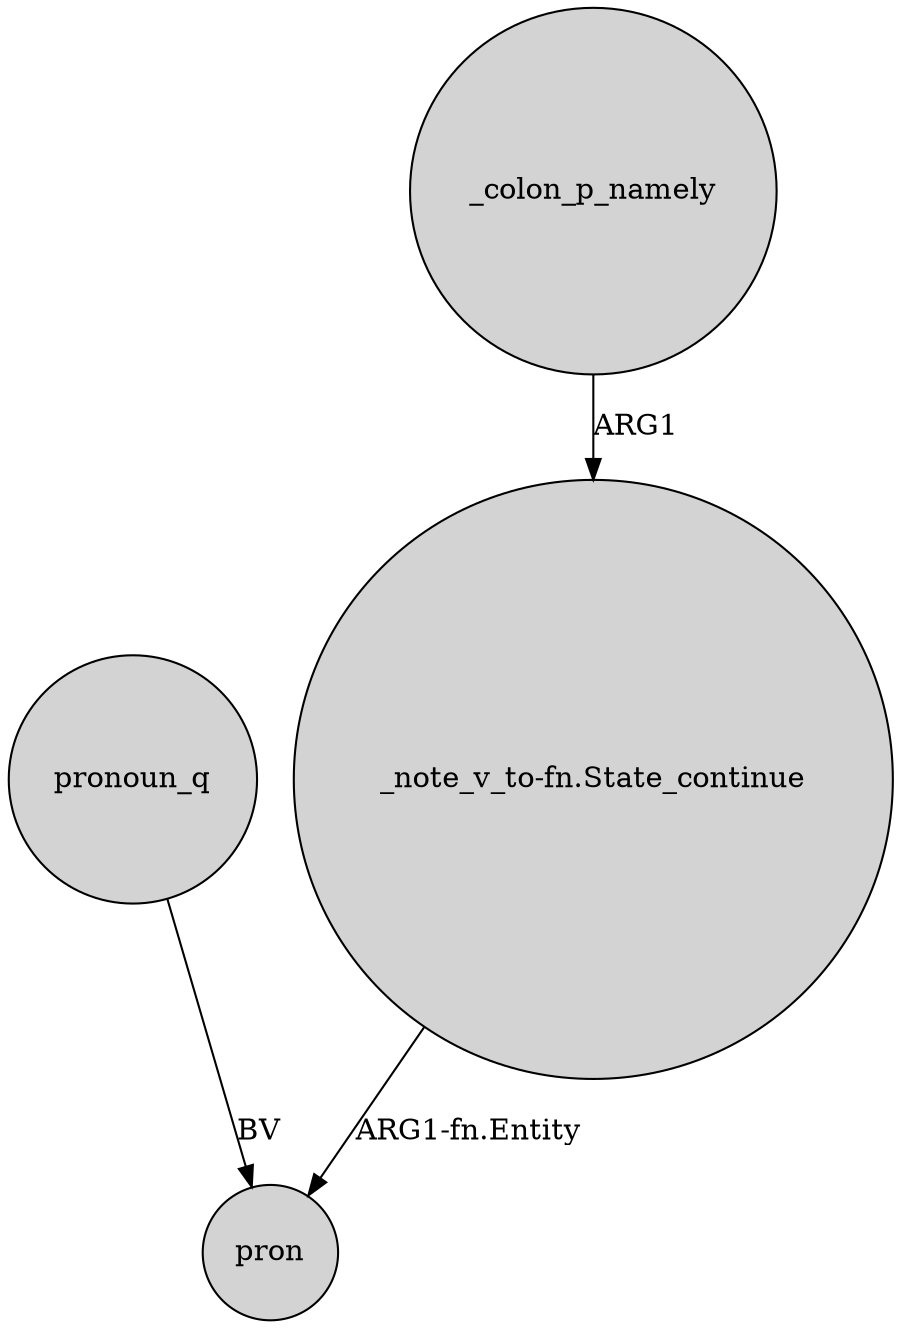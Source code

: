 digraph {
	node [shape=circle style=filled]
	pronoun_q -> pron [label=BV]
	"_note_v_to-fn.State_continue" -> pron [label="ARG1-fn.Entity"]
	_colon_p_namely -> "_note_v_to-fn.State_continue" [label=ARG1]
}

